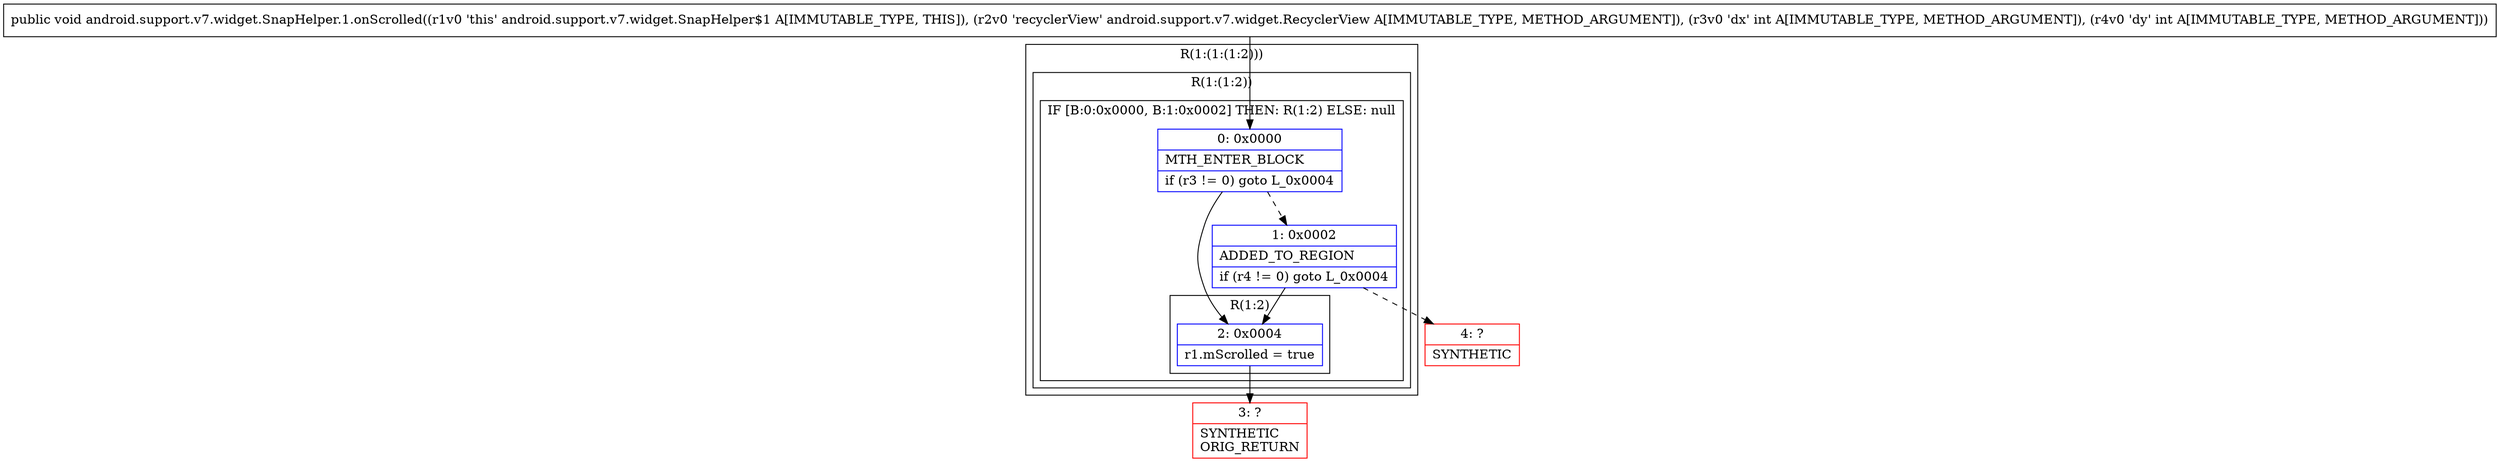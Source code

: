 digraph "CFG forandroid.support.v7.widget.SnapHelper.1.onScrolled(Landroid\/support\/v7\/widget\/RecyclerView;II)V" {
subgraph cluster_Region_1909749117 {
label = "R(1:(1:(1:2)))";
node [shape=record,color=blue];
subgraph cluster_Region_240973701 {
label = "R(1:(1:2))";
node [shape=record,color=blue];
subgraph cluster_IfRegion_202810231 {
label = "IF [B:0:0x0000, B:1:0x0002] THEN: R(1:2) ELSE: null";
node [shape=record,color=blue];
Node_0 [shape=record,label="{0\:\ 0x0000|MTH_ENTER_BLOCK\l|if (r3 != 0) goto L_0x0004\l}"];
Node_1 [shape=record,label="{1\:\ 0x0002|ADDED_TO_REGION\l|if (r4 != 0) goto L_0x0004\l}"];
subgraph cluster_Region_946926148 {
label = "R(1:2)";
node [shape=record,color=blue];
Node_2 [shape=record,label="{2\:\ 0x0004|r1.mScrolled = true\l}"];
}
}
}
}
Node_3 [shape=record,color=red,label="{3\:\ ?|SYNTHETIC\lORIG_RETURN\l}"];
Node_4 [shape=record,color=red,label="{4\:\ ?|SYNTHETIC\l}"];
MethodNode[shape=record,label="{public void android.support.v7.widget.SnapHelper.1.onScrolled((r1v0 'this' android.support.v7.widget.SnapHelper$1 A[IMMUTABLE_TYPE, THIS]), (r2v0 'recyclerView' android.support.v7.widget.RecyclerView A[IMMUTABLE_TYPE, METHOD_ARGUMENT]), (r3v0 'dx' int A[IMMUTABLE_TYPE, METHOD_ARGUMENT]), (r4v0 'dy' int A[IMMUTABLE_TYPE, METHOD_ARGUMENT])) }"];
MethodNode -> Node_0;
Node_0 -> Node_1[style=dashed];
Node_0 -> Node_2;
Node_1 -> Node_2;
Node_1 -> Node_4[style=dashed];
Node_2 -> Node_3;
}

